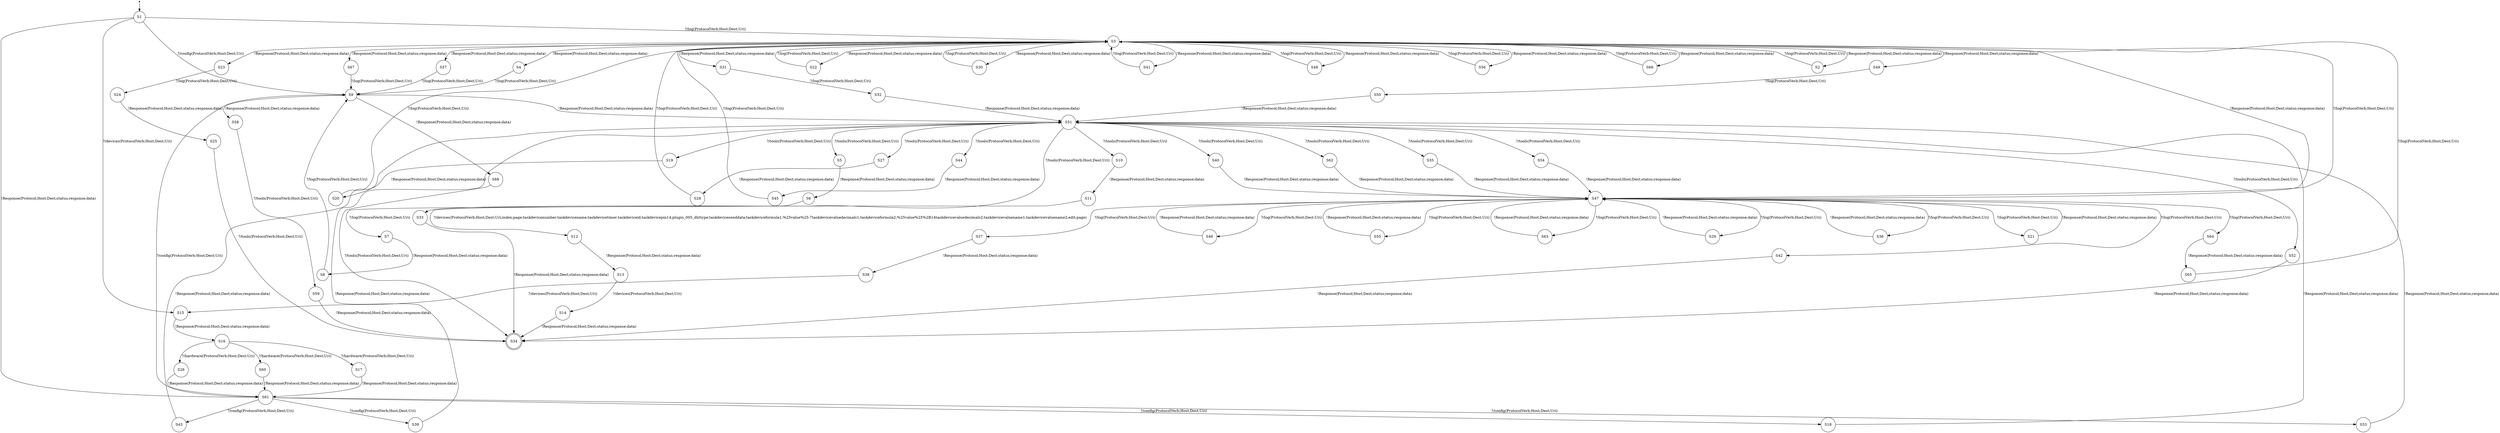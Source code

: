 digraph LTS {
S00[shape=point]
S1[label=S1,shape=circle];
S2[label=S2,shape=circle];
S3[label=S3,shape=circle];
S4[label=S4,shape=circle];
S5[label=S5,shape=circle];
S6[label=S6,shape=circle];
S7[label=S7,shape=circle];
S8[label=S8,shape=circle];
S9[label=S9,shape=circle];
S10[label=S10,shape=circle];
S11[label=S11,shape=circle];
S12[label=S12,shape=circle];
S13[label=S13,shape=circle];
S14[label=S14,shape=circle];
S15[label=S15,shape=circle];
S16[label=S16,shape=circle];
S17[label=S17,shape=circle];
S18[label=S18,shape=circle];
S19[label=S19,shape=circle];
S20[label=S20,shape=circle];
S21[label=S21,shape=circle];
S22[label=S22,shape=circle];
S23[label=S23,shape=circle];
S24[label=S24,shape=circle];
S25[label=S25,shape=circle];
S26[label=S26,shape=circle];
S27[label=S27,shape=circle];
S28[label=S28,shape=circle];
S29[label=S29,shape=circle];
S30[label=S30,shape=circle];
S31[label=S31,shape=circle];
S32[label=S32,shape=circle];
S33[label=S33,shape=circle];
S34[label=S34,shape=doublecircle];
S35[label=S35,shape=circle];
S36[label=S36,shape=circle];
S37[label=S37,shape=circle];
S38[label=S38,shape=circle];
S39[label=S39,shape=circle];
S40[label=S40,shape=circle];
S41[label=S41,shape=circle];
S42[label=S42,shape=circle];
S43[label=S43,shape=circle];
S44[label=S44,shape=circle];
S45[label=S45,shape=circle];
S46[label=S46,shape=circle];
S47[label=S47,shape=circle];
S48[label=S48,shape=circle];
S49[label=S49,shape=circle];
S50[label=S50,shape=circle];
S51[label=S51,shape=circle];
S52[label=S52,shape=circle];
S53[label=S53,shape=circle];
S54[label=S54,shape=circle];
S55[label=S55,shape=circle];
S56[label=S56,shape=circle];
S57[label=S57,shape=circle];
S58[label=S58,shape=circle];
S59[label=S59,shape=circle];
S60[label=S60,shape=circle];
S61[label=S61,shape=circle];
S62[label=S62,shape=circle];
S63[label=S63,shape=circle];
S64[label=S64,shape=circle];
S65[label=S65,shape=circle];
S66[label=S66,shape=circle];
S67[label=S67,shape=circle];
S68[label=S68,shape=circle];
S00 -> S1
S1 -> S3[label ="?/log(ProtocolVerb;Host;Dest;Uri)"];
S1 -> S9[label ="?/config(ProtocolVerb;Host;Dest;Uri)"];
S1 -> S15[label ="?/devices(ProtocolVerb;Host;Dest;Uri)"];
S1 -> S61[label ="!Response(Protocol;Host;Dest;status;response;data)"];
S2 -> S3[label ="?/log(ProtocolVerb;Host;Dest;Uri)"];
S3 -> S2[label ="!Response(Protocol;Host;Dest;status;response;data)"];
S3 -> S4[label ="!Response(Protocol;Host;Dest;status;response;data)"];
S3 -> S22[label ="!Response(Protocol;Host;Dest;status;response;data)"];
S3 -> S23[label ="!Response(Protocol;Host;Dest;status;response;data)"];
S3 -> S30[label ="!Response(Protocol;Host;Dest;status;response;data)"];
S3 -> S31[label ="!Response(Protocol;Host;Dest;status;response;data)"];
S3 -> S41[label ="!Response(Protocol;Host;Dest;status;response;data)"];
S3 -> S47[label ="!Response(Protocol;Host;Dest;status;response;data)"];
S3 -> S48[label ="!Response(Protocol;Host;Dest;status;response;data)"];
S3 -> S49[label ="!Response(Protocol;Host;Dest;status;response;data)"];
S3 -> S56[label ="!Response(Protocol;Host;Dest;status;response;data)"];
S3 -> S57[label ="!Response(Protocol;Host;Dest;status;response;data)"];
S3 -> S66[label ="!Response(Protocol;Host;Dest;status;response;data)"];
S3 -> S67[label ="!Response(Protocol;Host;Dest;status;response;data)"];
S4 -> S9[label ="?/log(ProtocolVerb;Host;Dest;Uri)"];
S5 -> S6[label ="!Response(Protocol;Host;Dest;status;response;data)"];
S6 -> S7[label ="?/log(ProtocolVerb;Host;Dest;Uri)"];
S7 -> S8[label ="!Response(Protocol;Host;Dest;status;response;data)"];
S8 -> S9[label ="?/log(ProtocolVerb;Host;Dest;Uri)"];
S9 -> S51[label ="!Response(Protocol;Host;Dest;status;response;data)"];
S9 -> S58[label ="!Response(Protocol;Host;Dest;status;response;data)"];
S9 -> S68[label ="!Response(Protocol;Host;Dest;status;response;data)"];
S10 -> S11[label ="!Response(Protocol;Host;Dest;status;response;data)"];
S11 -> S12[label ="?/devices(ProtocolVerb;Host;Dest;Uri;index;page;taskdevicenumber;taskdevicename;taskdevicetimer;taskdeviceid;taskdevicepin14;plugin_005_dhttype;taskdevicesenddata;taskdeviceformula1;%25value%25-7taskdevicevaluedecimals1;taskdeviceformula2;%25value%25%2B14taskdevicevaluedecimals2;taskdevicevaluename1;taskdevicevaluename2;edit;page)"];
S12 -> S13[label ="!Response(Protocol;Host;Dest;status;response;data)"];
S13 -> S14[label ="?/devices(ProtocolVerb;Host;Dest;Uri)"];
S14 -> S34[label ="!Response(Protocol;Host;Dest;status;response;data)"];
S15 -> S16[label ="!Response(Protocol;Host;Dest;status;response;data)"];
S16 -> S17[label ="?/hardware(ProtocolVerb;Host;Dest;Uri)"];
S16 -> S26[label ="?/hardware(ProtocolVerb;Host;Dest;Uri)"];
S16 -> S60[label ="?/hardware(ProtocolVerb;Host;Dest;Uri)"];
S17 -> S61[label ="!Response(Protocol;Host;Dest;status;response;data)"];
S18 -> S51[label ="!Response(Protocol;Host;Dest;status;response;data)"];
S19 -> S20[label ="!Response(Protocol;Host;Dest;status;response;data)"];
S20 -> S3[label ="?/log(ProtocolVerb;Host;Dest;Uri)"];
S21 -> S47[label ="!Response(Protocol;Host;Dest;status;response;data)"];
S22 -> S3[label ="?/log(ProtocolVerb;Host;Dest;Uri)"];
S23 -> S24[label ="?/log(ProtocolVerb;Host;Dest;Uri)"];
S24 -> S25[label ="!Response(Protocol;Host;Dest;status;response;data)"];
S25 -> S34[label ="?/tools(ProtocolVerb;Host;Dest;Uri)"];
S26 -> S61[label ="!Response(Protocol;Host;Dest;status;response;data)"];
S27 -> S28[label ="!Response(Protocol;Host;Dest;status;response;data)"];
S28 -> S3[label ="?/log(ProtocolVerb;Host;Dest;Uri)"];
S29 -> S47[label ="!Response(Protocol;Host;Dest;status;response;data)"];
S30 -> S3[label ="?/log(ProtocolVerb;Host;Dest;Uri)"];
S31 -> S32[label ="?/log(ProtocolVerb;Host;Dest;Uri)"];
S32 -> S51[label ="!Response(Protocol;Host;Dest;status;response;data)"];
S33 -> S34[label ="!Response(Protocol;Host;Dest;status;response;data)"];
S35 -> S47[label ="!Response(Protocol;Host;Dest;status;response;data)"];
S36 -> S47[label ="!Response(Protocol;Host;Dest;status;response;data)"];
S37 -> S38[label ="!Response(Protocol;Host;Dest;status;response;data)"];
S38 -> S15[label ="?/devices(ProtocolVerb;Host;Dest;Uri)"];
S39 -> S51[label ="!Response(Protocol;Host;Dest;status;response;data)"];
S40 -> S47[label ="!Response(Protocol;Host;Dest;status;response;data)"];
S41 -> S3[label ="?/log(ProtocolVerb;Host;Dest;Uri)"];
S42 -> S34[label ="!Response(Protocol;Host;Dest;status;response;data)"];
S43 -> S51[label ="!Response(Protocol;Host;Dest;status;response;data)"];
S44 -> S45[label ="!Response(Protocol;Host;Dest;status;response;data)"];
S45 -> S3[label ="?/log(ProtocolVerb;Host;Dest;Uri)"];
S46 -> S47[label ="!Response(Protocol;Host;Dest;status;response;data)"];
S47 -> S3[label ="?/log(ProtocolVerb;Host;Dest;Uri)"];
S47 -> S21[label ="?/log(ProtocolVerb;Host;Dest;Uri)"];
S47 -> S29[label ="?/log(ProtocolVerb;Host;Dest;Uri)"];
S47 -> S36[label ="?/log(ProtocolVerb;Host;Dest;Uri)"];
S47 -> S37[label ="?/log(ProtocolVerb;Host;Dest;Uri)"];
S47 -> S42[label ="?/log(ProtocolVerb;Host;Dest;Uri)"];
S47 -> S46[label ="?/log(ProtocolVerb;Host;Dest;Uri)"];
S47 -> S55[label ="?/log(ProtocolVerb;Host;Dest;Uri)"];
S47 -> S63[label ="?/log(ProtocolVerb;Host;Dest;Uri)"];
S47 -> S64[label ="?/log(ProtocolVerb;Host;Dest;Uri)"];
S48 -> S3[label ="?/log(ProtocolVerb;Host;Dest;Uri)"];
S49 -> S50[label ="?/log(ProtocolVerb;Host;Dest;Uri)"];
S50 -> S51[label ="!Response(Protocol;Host;Dest;status;response;data)"];
S51 -> S5[label ="?/tools(ProtocolVerb;Host;Dest;Uri)"];
S51 -> S10[label ="?/tools(ProtocolVerb;Host;Dest;Uri)"];
S51 -> S19[label ="?/tools(ProtocolVerb;Host;Dest;Uri)"];
S51 -> S27[label ="?/tools(ProtocolVerb;Host;Dest;Uri)"];
S51 -> S33[label ="?/tools(ProtocolVerb;Host;Dest;Uri)"];
S51 -> S35[label ="?/tools(ProtocolVerb;Host;Dest;Uri)"];
S51 -> S40[label ="?/tools(ProtocolVerb;Host;Dest;Uri)"];
S51 -> S44[label ="?/tools(ProtocolVerb;Host;Dest;Uri)"];
S51 -> S52[label ="?/tools(ProtocolVerb;Host;Dest;Uri)"];
S51 -> S54[label ="?/tools(ProtocolVerb;Host;Dest;Uri)"];
S51 -> S62[label ="?/tools(ProtocolVerb;Host;Dest;Uri)"];
S52 -> S34[label ="!Response(Protocol;Host;Dest;status;response;data)"];
S53 -> S51[label ="!Response(Protocol;Host;Dest;status;response;data)"];
S54 -> S47[label ="!Response(Protocol;Host;Dest;status;response;data)"];
S55 -> S47[label ="!Response(Protocol;Host;Dest;status;response;data)"];
S56 -> S3[label ="?/log(ProtocolVerb;Host;Dest;Uri)"];
S57 -> S9[label ="?/log(ProtocolVerb;Host;Dest;Uri)"];
S58 -> S59[label ="?/tools(ProtocolVerb;Host;Dest;Uri)"];
S59 -> S34[label ="!Response(Protocol;Host;Dest;status;response;data)"];
S60 -> S61[label ="!Response(Protocol;Host;Dest;status;response;data)"];
S61 -> S9[label ="?/config(ProtocolVerb;Host;Dest;Uri)"];
S61 -> S18[label ="?/config(ProtocolVerb;Host;Dest;Uri)"];
S61 -> S39[label ="?/config(ProtocolVerb;Host;Dest;Uri)"];
S61 -> S43[label ="?/config(ProtocolVerb;Host;Dest;Uri)"];
S61 -> S53[label ="?/config(ProtocolVerb;Host;Dest;Uri)"];
S62 -> S47[label ="!Response(Protocol;Host;Dest;status;response;data)"];
S63 -> S47[label ="!Response(Protocol;Host;Dest;status;response;data)"];
S64 -> S65[label ="!Response(Protocol;Host;Dest;status;response;data)"];
S65 -> S3[label ="?/log(ProtocolVerb;Host;Dest;Uri)"];
S66 -> S3[label ="?/log(ProtocolVerb;Host;Dest;Uri)"];
S67 -> S9[label ="?/log(ProtocolVerb;Host;Dest;Uri)"];
S68 -> S34[label ="?/tools(ProtocolVerb;Host;Dest;Uri)"];
}
